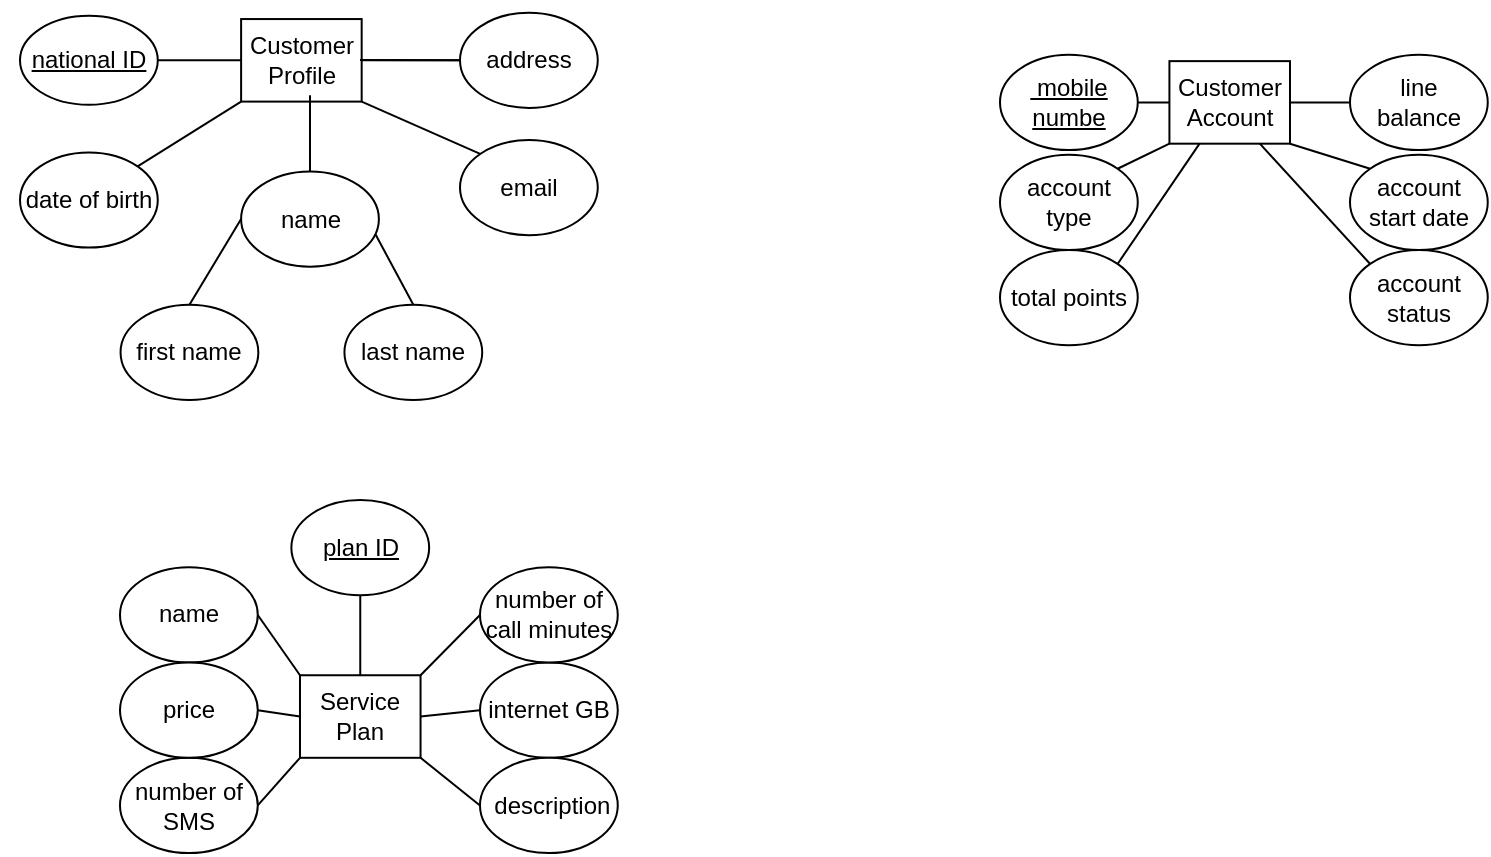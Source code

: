 <mxfile version="24.7.16">
  <diagram name="Page-1" id="oBuyuOUDEqO2-7q9hVUi">
    <mxGraphModel dx="840" dy="386" grid="1" gridSize="10" guides="1" tooltips="1" connect="1" arrows="0" fold="1" page="1" pageScale="1" pageWidth="1169" pageHeight="1654" math="0" shadow="0">
      <root>
        <mxCell id="0" />
        <mxCell id="1" parent="0" />
        <mxCell id="w96H_5Kj5xuAUgHHttZp-19" value="" style="group" vertex="1" connectable="0" parent="1">
          <mxGeometry x="220" y="150" width="318.89" height="200" as="geometry" />
        </mxCell>
        <mxCell id="UwrG2PErzzUQtomv6foS-3" value="Customer Profile" style="rounded=0;whiteSpace=wrap;html=1;" parent="w96H_5Kj5xuAUgHHttZp-19" vertex="1">
          <mxGeometry x="120.556" y="9.524" width="60.278" height="41.276" as="geometry" />
        </mxCell>
        <mxCell id="UwrG2PErzzUQtomv6foS-4" value="&lt;u&gt;national ID&lt;/u&gt;" style="ellipse;whiteSpace=wrap;html=1;" parent="w96H_5Kj5xuAUgHHttZp-19" vertex="1">
          <mxGeometry x="10" y="7.934" width="68.889" height="44.448" as="geometry" />
        </mxCell>
        <mxCell id="w96H_5Kj5xuAUgHHttZp-1" value="first name" style="ellipse;whiteSpace=wrap;html=1;allowArrows=0;" vertex="1" parent="w96H_5Kj5xuAUgHHttZp-19">
          <mxGeometry x="60.278" y="152.381" width="68.889" height="47.619" as="geometry" />
        </mxCell>
        <mxCell id="w96H_5Kj5xuAUgHHttZp-2" value="name" style="ellipse;whiteSpace=wrap;html=1;" vertex="1" parent="w96H_5Kj5xuAUgHHttZp-19">
          <mxGeometry x="120.556" y="85.714" width="68.889" height="47.619" as="geometry" />
        </mxCell>
        <mxCell id="w96H_5Kj5xuAUgHHttZp-5" value="last name" style="ellipse;whiteSpace=wrap;html=1;" vertex="1" parent="w96H_5Kj5xuAUgHHttZp-19">
          <mxGeometry x="172.222" y="152.381" width="68.889" height="47.619" as="geometry" />
        </mxCell>
        <mxCell id="w96H_5Kj5xuAUgHHttZp-7" value="" style="endArrow=none;html=1;rounded=0;" edge="1" parent="w96H_5Kj5xuAUgHHttZp-19">
          <mxGeometry width="50" height="50" relative="1" as="geometry">
            <mxPoint x="155.0" y="85.714" as="sourcePoint" />
            <mxPoint x="155.0" y="47.619" as="targetPoint" />
          </mxGeometry>
        </mxCell>
        <mxCell id="w96H_5Kj5xuAUgHHttZp-10" value="" style="endArrow=none;html=1;rounded=0;exitX=0.5;exitY=0;exitDx=0;exitDy=0;entryX=0;entryY=0.5;entryDx=0;entryDy=0;" edge="1" parent="w96H_5Kj5xuAUgHHttZp-19" source="w96H_5Kj5xuAUgHHttZp-1" target="w96H_5Kj5xuAUgHHttZp-2">
          <mxGeometry width="50" height="50" relative="1" as="geometry">
            <mxPoint x="103.333" y="142.857" as="sourcePoint" />
            <mxPoint x="163.611" y="85.714" as="targetPoint" />
          </mxGeometry>
        </mxCell>
        <mxCell id="w96H_5Kj5xuAUgHHttZp-11" value="" style="endArrow=none;html=1;rounded=0;entryX=0.975;entryY=0.66;entryDx=0;entryDy=0;entryPerimeter=0;exitX=0.5;exitY=0;exitDx=0;exitDy=0;" edge="1" parent="w96H_5Kj5xuAUgHHttZp-19" source="w96H_5Kj5xuAUgHHttZp-5" target="w96H_5Kj5xuAUgHHttZp-2">
          <mxGeometry width="50" height="50" relative="1" as="geometry">
            <mxPoint x="120.556" y="133.333" as="sourcePoint" />
            <mxPoint x="163.611" y="85.714" as="targetPoint" />
          </mxGeometry>
        </mxCell>
        <mxCell id="w96H_5Kj5xuAUgHHttZp-15" value="" style="endArrow=none;html=1;rounded=0;exitX=1;exitY=0.5;exitDx=0;exitDy=0;entryX=0;entryY=0.5;entryDx=0;entryDy=0;" edge="1" parent="w96H_5Kj5xuAUgHHttZp-19" source="UwrG2PErzzUQtomv6foS-4" target="UwrG2PErzzUQtomv6foS-3">
          <mxGeometry width="50" height="50" relative="1" as="geometry">
            <mxPoint x="120.556" y="133.333" as="sourcePoint" />
            <mxPoint x="163.611" y="85.714" as="targetPoint" />
          </mxGeometry>
        </mxCell>
        <mxCell id="w96H_5Kj5xuAUgHHttZp-17" value="address" style="ellipse;whiteSpace=wrap;html=1;" vertex="1" parent="w96H_5Kj5xuAUgHHttZp-19">
          <mxGeometry x="229.995" y="6.35" width="68.885" height="47.614" as="geometry" />
        </mxCell>
        <mxCell id="w96H_5Kj5xuAUgHHttZp-18" value="email" style="ellipse;whiteSpace=wrap;html=1;" vertex="1" parent="w96H_5Kj5xuAUgHHttZp-19">
          <mxGeometry x="230.001" y="70.0" width="68.889" height="47.619" as="geometry" />
        </mxCell>
        <mxCell id="CdX05q4VrpMXzIE4qkif-17" value="" style="endArrow=none;html=1;rounded=0;entryX=0;entryY=0.5;entryDx=0;entryDy=0;" edge="1" parent="w96H_5Kj5xuAUgHHttZp-19" target="w96H_5Kj5xuAUgHHttZp-17">
          <mxGeometry width="50" height="50" relative="1" as="geometry">
            <mxPoint x="180" y="30" as="sourcePoint" />
            <mxPoint x="240" y="30" as="targetPoint" />
          </mxGeometry>
        </mxCell>
        <mxCell id="w96H_5Kj5xuAUgHHttZp-20" value="" style="endArrow=none;html=1;rounded=0;exitX=1;exitY=0.5;exitDx=0;exitDy=0;entryX=0;entryY=0.5;entryDx=0;entryDy=0;" edge="1" parent="w96H_5Kj5xuAUgHHttZp-19" source="UwrG2PErzzUQtomv6foS-3" target="w96H_5Kj5xuAUgHHttZp-17">
          <mxGeometry width="50" height="50" relative="1" as="geometry">
            <mxPoint x="89" y="40" as="sourcePoint" />
            <mxPoint x="131" y="40" as="targetPoint" />
          </mxGeometry>
        </mxCell>
        <mxCell id="w96H_5Kj5xuAUgHHttZp-21" value="date of birth" style="ellipse;whiteSpace=wrap;html=1;" vertex="1" parent="w96H_5Kj5xuAUgHHttZp-19">
          <mxGeometry x="10.001" y="76.19" width="68.889" height="47.619" as="geometry" />
        </mxCell>
        <mxCell id="w96H_5Kj5xuAUgHHttZp-24" value="" style="endArrow=none;html=1;rounded=0;entryX=1;entryY=1;entryDx=0;entryDy=0;exitX=0;exitY=0;exitDx=0;exitDy=0;" edge="1" parent="w96H_5Kj5xuAUgHHttZp-19" source="w96H_5Kj5xuAUgHHttZp-18" target="UwrG2PErzzUQtomv6foS-3">
          <mxGeometry width="50" height="50" relative="1" as="geometry">
            <mxPoint x="230" y="80" as="sourcePoint" />
            <mxPoint x="131" y="61" as="targetPoint" />
          </mxGeometry>
        </mxCell>
        <mxCell id="w96H_5Kj5xuAUgHHttZp-22" value="" style="endArrow=none;html=1;rounded=0;entryX=0;entryY=1;entryDx=0;entryDy=0;exitX=1;exitY=0;exitDx=0;exitDy=0;" edge="1" parent="w96H_5Kj5xuAUgHHttZp-19" source="w96H_5Kj5xuAUgHHttZp-21" target="UwrG2PErzzUQtomv6foS-3">
          <mxGeometry width="50" height="50" relative="1" as="geometry">
            <mxPoint x="80" y="80" as="sourcePoint" />
            <mxPoint x="131" y="40" as="targetPoint" />
          </mxGeometry>
        </mxCell>
        <mxCell id="w96H_5Kj5xuAUgHHttZp-45" value="" style="group" vertex="1" connectable="0" parent="1">
          <mxGeometry x="719.995" y="177.39" width="243.885" height="145.224" as="geometry" />
        </mxCell>
        <mxCell id="w96H_5Kj5xuAUgHHttZp-26" value="Customer Account" style="rounded=0;whiteSpace=wrap;html=1;" vertex="1" parent="w96H_5Kj5xuAUgHHttZp-45">
          <mxGeometry x="84.72" y="3.174" width="60.278" height="41.276" as="geometry" />
        </mxCell>
        <mxCell id="w96H_5Kj5xuAUgHHttZp-27" value="&lt;u&gt;&amp;nbsp;mobile numbe&lt;br&gt;&lt;/u&gt;" style="ellipse;whiteSpace=wrap;html=1;" vertex="1" parent="w96H_5Kj5xuAUgHHttZp-45">
          <mxGeometry width="68.885" height="47.614" as="geometry" />
        </mxCell>
        <mxCell id="w96H_5Kj5xuAUgHHttZp-28" value="account type" style="ellipse;whiteSpace=wrap;html=1;" vertex="1" parent="w96H_5Kj5xuAUgHHttZp-45">
          <mxGeometry y="50" width="68.885" height="47.614" as="geometry" />
        </mxCell>
        <mxCell id="w96H_5Kj5xuAUgHHttZp-29" value="line&lt;br&gt;balance" style="ellipse;whiteSpace=wrap;html=1;" vertex="1" parent="w96H_5Kj5xuAUgHHttZp-45">
          <mxGeometry x="175" width="68.885" height="47.614" as="geometry" />
        </mxCell>
        <mxCell id="w96H_5Kj5xuAUgHHttZp-31" value="account start date" style="ellipse;whiteSpace=wrap;html=1;" vertex="1" parent="w96H_5Kj5xuAUgHHttZp-45">
          <mxGeometry x="175" y="50" width="68.885" height="47.614" as="geometry" />
        </mxCell>
        <mxCell id="w96H_5Kj5xuAUgHHttZp-32" value="account status" style="ellipse;whiteSpace=wrap;html=1;" vertex="1" parent="w96H_5Kj5xuAUgHHttZp-45">
          <mxGeometry x="175" y="97.61" width="68.885" height="47.614" as="geometry" />
        </mxCell>
        <mxCell id="w96H_5Kj5xuAUgHHttZp-34" value="total points" style="ellipse;whiteSpace=wrap;html=1;" vertex="1" parent="w96H_5Kj5xuAUgHHttZp-45">
          <mxGeometry y="97.61" width="68.885" height="47.614" as="geometry" />
        </mxCell>
        <mxCell id="w96H_5Kj5xuAUgHHttZp-36" value="" style="endArrow=none;html=1;rounded=0;exitX=1;exitY=0.5;exitDx=0;exitDy=0;entryX=0;entryY=0.5;entryDx=0;entryDy=0;" edge="1" parent="w96H_5Kj5xuAUgHHttZp-45" source="w96H_5Kj5xuAUgHHttZp-27" target="w96H_5Kj5xuAUgHHttZp-26">
          <mxGeometry width="50" height="50" relative="1" as="geometry">
            <mxPoint x="-173.995" y="30" as="sourcePoint" />
            <mxPoint x="-124.995" y="30" as="targetPoint" />
          </mxGeometry>
        </mxCell>
        <mxCell id="w96H_5Kj5xuAUgHHttZp-37" value="" style="endArrow=none;html=1;rounded=0;entryX=0;entryY=1;entryDx=0;entryDy=0;exitX=1;exitY=0;exitDx=0;exitDy=0;" edge="1" parent="w96H_5Kj5xuAUgHHttZp-45" source="w96H_5Kj5xuAUgHHttZp-28" target="w96H_5Kj5xuAUgHHttZp-26">
          <mxGeometry width="50" height="50" relative="1" as="geometry">
            <mxPoint x="45.005" y="140" as="sourcePoint" />
            <mxPoint x="85.005" y="50" as="targetPoint" />
          </mxGeometry>
        </mxCell>
        <mxCell id="w96H_5Kj5xuAUgHHttZp-38" value="" style="endArrow=none;html=1;rounded=0;entryX=1;entryY=1;entryDx=0;entryDy=0;exitX=0;exitY=0;exitDx=0;exitDy=0;" edge="1" parent="w96H_5Kj5xuAUgHHttZp-45" source="w96H_5Kj5xuAUgHHttZp-31" target="w96H_5Kj5xuAUgHHttZp-26">
          <mxGeometry width="50" height="50" relative="1" as="geometry">
            <mxPoint x="45.005" y="140" as="sourcePoint" />
            <mxPoint x="95.005" y="90" as="targetPoint" />
          </mxGeometry>
        </mxCell>
        <mxCell id="w96H_5Kj5xuAUgHHttZp-40" value="" style="endArrow=none;html=1;rounded=0;entryX=1;entryY=0.5;entryDx=0;entryDy=0;exitX=0;exitY=0.5;exitDx=0;exitDy=0;" edge="1" parent="w96H_5Kj5xuAUgHHttZp-45" source="w96H_5Kj5xuAUgHHttZp-29" target="w96H_5Kj5xuAUgHHttZp-26">
          <mxGeometry width="50" height="50" relative="1" as="geometry">
            <mxPoint x="45.005" y="140" as="sourcePoint" />
            <mxPoint x="95.005" y="90" as="targetPoint" />
          </mxGeometry>
        </mxCell>
        <mxCell id="w96H_5Kj5xuAUgHHttZp-42" value="" style="endArrow=none;html=1;rounded=0;entryX=0.25;entryY=1;entryDx=0;entryDy=0;exitX=1;exitY=0;exitDx=0;exitDy=0;" edge="1" parent="w96H_5Kj5xuAUgHHttZp-45" source="w96H_5Kj5xuAUgHHttZp-34" target="w96H_5Kj5xuAUgHHttZp-26">
          <mxGeometry width="50" height="50" relative="1" as="geometry">
            <mxPoint x="45.005" y="140" as="sourcePoint" />
            <mxPoint x="95.005" y="90" as="targetPoint" />
          </mxGeometry>
        </mxCell>
        <mxCell id="w96H_5Kj5xuAUgHHttZp-44" value="" style="endArrow=none;html=1;rounded=0;entryX=0.75;entryY=1;entryDx=0;entryDy=0;exitX=0;exitY=0;exitDx=0;exitDy=0;" edge="1" parent="w96H_5Kj5xuAUgHHttZp-45" source="w96H_5Kj5xuAUgHHttZp-32" target="w96H_5Kj5xuAUgHHttZp-26">
          <mxGeometry width="50" height="50" relative="1" as="geometry">
            <mxPoint x="45.005" y="140" as="sourcePoint" />
            <mxPoint x="95.005" y="90" as="targetPoint" />
          </mxGeometry>
        </mxCell>
        <mxCell id="w96H_5Kj5xuAUgHHttZp-62" value="" style="group" vertex="1" connectable="0" parent="1">
          <mxGeometry x="279.996" y="400.004" width="248.889" height="176.519" as="geometry" />
        </mxCell>
        <mxCell id="w96H_5Kj5xuAUgHHttZp-47" value="Service Plan" style="rounded=0;whiteSpace=wrap;html=1;" vertex="1" parent="w96H_5Kj5xuAUgHHttZp-62">
          <mxGeometry x="90" y="87.62" width="60.278" height="41.276" as="geometry" />
        </mxCell>
        <mxCell id="w96H_5Kj5xuAUgHHttZp-48" value="number of SMS" style="ellipse;whiteSpace=wrap;html=1;" vertex="1" parent="w96H_5Kj5xuAUgHHttZp-62">
          <mxGeometry y="128.9" width="68.889" height="47.619" as="geometry" />
        </mxCell>
        <mxCell id="w96H_5Kj5xuAUgHHttZp-49" value="internet GB" style="ellipse;whiteSpace=wrap;html=1;" vertex="1" parent="w96H_5Kj5xuAUgHHttZp-62">
          <mxGeometry x="180" y="81.28" width="68.889" height="47.619" as="geometry" />
        </mxCell>
        <mxCell id="w96H_5Kj5xuAUgHHttZp-50" value="number of call minutes" style="ellipse;whiteSpace=wrap;html=1;" vertex="1" parent="w96H_5Kj5xuAUgHHttZp-62">
          <mxGeometry x="180" y="33.66" width="68.889" height="47.619" as="geometry" />
        </mxCell>
        <mxCell id="w96H_5Kj5xuAUgHHttZp-51" value="name" style="ellipse;whiteSpace=wrap;html=1;" vertex="1" parent="w96H_5Kj5xuAUgHHttZp-62">
          <mxGeometry y="33.66" width="68.889" height="47.619" as="geometry" />
        </mxCell>
        <mxCell id="w96H_5Kj5xuAUgHHttZp-52" value="price" style="ellipse;whiteSpace=wrap;html=1;" vertex="1" parent="w96H_5Kj5xuAUgHHttZp-62">
          <mxGeometry y="81.28" width="68.889" height="47.619" as="geometry" />
        </mxCell>
        <mxCell id="w96H_5Kj5xuAUgHHttZp-53" value="&amp;nbsp;description" style="ellipse;whiteSpace=wrap;html=1;" vertex="1" parent="w96H_5Kj5xuAUgHHttZp-62">
          <mxGeometry x="180" y="128.9" width="68.889" height="47.619" as="geometry" />
        </mxCell>
        <mxCell id="w96H_5Kj5xuAUgHHttZp-54" value="&lt;u&gt;plan ID&lt;/u&gt;" style="ellipse;whiteSpace=wrap;html=1;" vertex="1" parent="w96H_5Kj5xuAUgHHttZp-62">
          <mxGeometry x="85.69" width="68.889" height="47.619" as="geometry" />
        </mxCell>
        <mxCell id="w96H_5Kj5xuAUgHHttZp-55" value="" style="endArrow=none;html=1;rounded=0;entryX=0.5;entryY=1;entryDx=0;entryDy=0;exitX=0.5;exitY=0;exitDx=0;exitDy=0;" edge="1" parent="w96H_5Kj5xuAUgHHttZp-62" source="w96H_5Kj5xuAUgHHttZp-47" target="w96H_5Kj5xuAUgHHttZp-54">
          <mxGeometry width="50" height="50" relative="1" as="geometry">
            <mxPoint x="300.004" y="49.996" as="sourcePoint" />
            <mxPoint x="120.004" y="49.996" as="targetPoint" />
          </mxGeometry>
        </mxCell>
        <mxCell id="w96H_5Kj5xuAUgHHttZp-56" value="" style="endArrow=none;html=1;rounded=0;entryX=0;entryY=0.5;entryDx=0;entryDy=0;exitX=1;exitY=0;exitDx=0;exitDy=0;" edge="1" parent="w96H_5Kj5xuAUgHHttZp-62" source="w96H_5Kj5xuAUgHHttZp-47" target="w96H_5Kj5xuAUgHHttZp-50">
          <mxGeometry width="50" height="50" relative="1" as="geometry">
            <mxPoint x="300.004" y="49.996" as="sourcePoint" />
            <mxPoint x="350.004" y="-0.004" as="targetPoint" />
          </mxGeometry>
        </mxCell>
        <mxCell id="w96H_5Kj5xuAUgHHttZp-57" value="" style="endArrow=none;html=1;rounded=0;entryX=1;entryY=0.5;entryDx=0;entryDy=0;exitX=0;exitY=0;exitDx=0;exitDy=0;" edge="1" parent="w96H_5Kj5xuAUgHHttZp-62" source="w96H_5Kj5xuAUgHHttZp-47" target="w96H_5Kj5xuAUgHHttZp-51">
          <mxGeometry width="50" height="50" relative="1" as="geometry">
            <mxPoint x="300.004" y="49.996" as="sourcePoint" />
            <mxPoint x="350.004" y="-0.004" as="targetPoint" />
          </mxGeometry>
        </mxCell>
        <mxCell id="w96H_5Kj5xuAUgHHttZp-58" value="" style="endArrow=none;html=1;rounded=0;entryX=1;entryY=0.5;entryDx=0;entryDy=0;exitX=0;exitY=0.5;exitDx=0;exitDy=0;" edge="1" parent="w96H_5Kj5xuAUgHHttZp-62" source="w96H_5Kj5xuAUgHHttZp-49" target="w96H_5Kj5xuAUgHHttZp-47">
          <mxGeometry width="50" height="50" relative="1" as="geometry">
            <mxPoint x="300.004" y="49.996" as="sourcePoint" />
            <mxPoint x="350.004" y="-0.004" as="targetPoint" />
          </mxGeometry>
        </mxCell>
        <mxCell id="w96H_5Kj5xuAUgHHttZp-59" value="" style="endArrow=none;html=1;rounded=0;entryX=1;entryY=0.5;entryDx=0;entryDy=0;exitX=0;exitY=0.5;exitDx=0;exitDy=0;" edge="1" parent="w96H_5Kj5xuAUgHHttZp-62" source="w96H_5Kj5xuAUgHHttZp-47" target="w96H_5Kj5xuAUgHHttZp-52">
          <mxGeometry width="50" height="50" relative="1" as="geometry">
            <mxPoint x="300.004" y="49.996" as="sourcePoint" />
            <mxPoint x="350.004" y="-0.004" as="targetPoint" />
          </mxGeometry>
        </mxCell>
        <mxCell id="w96H_5Kj5xuAUgHHttZp-60" value="" style="endArrow=none;html=1;rounded=0;exitX=1;exitY=1;exitDx=0;exitDy=0;entryX=0;entryY=0.5;entryDx=0;entryDy=0;" edge="1" parent="w96H_5Kj5xuAUgHHttZp-62" source="w96H_5Kj5xuAUgHHttZp-47" target="w96H_5Kj5xuAUgHHttZp-53">
          <mxGeometry width="50" height="50" relative="1" as="geometry">
            <mxPoint x="300.004" y="49.996" as="sourcePoint" />
            <mxPoint x="350.004" y="-0.004" as="targetPoint" />
          </mxGeometry>
        </mxCell>
        <mxCell id="w96H_5Kj5xuAUgHHttZp-61" value="" style="endArrow=none;html=1;rounded=0;exitX=1;exitY=0.5;exitDx=0;exitDy=0;entryX=0;entryY=1;entryDx=0;entryDy=0;" edge="1" parent="w96H_5Kj5xuAUgHHttZp-62" source="w96H_5Kj5xuAUgHHttZp-48" target="w96H_5Kj5xuAUgHHttZp-47">
          <mxGeometry width="50" height="50" relative="1" as="geometry">
            <mxPoint x="300.004" y="49.996" as="sourcePoint" />
            <mxPoint x="350.004" y="-0.004" as="targetPoint" />
          </mxGeometry>
        </mxCell>
      </root>
    </mxGraphModel>
  </diagram>
</mxfile>
